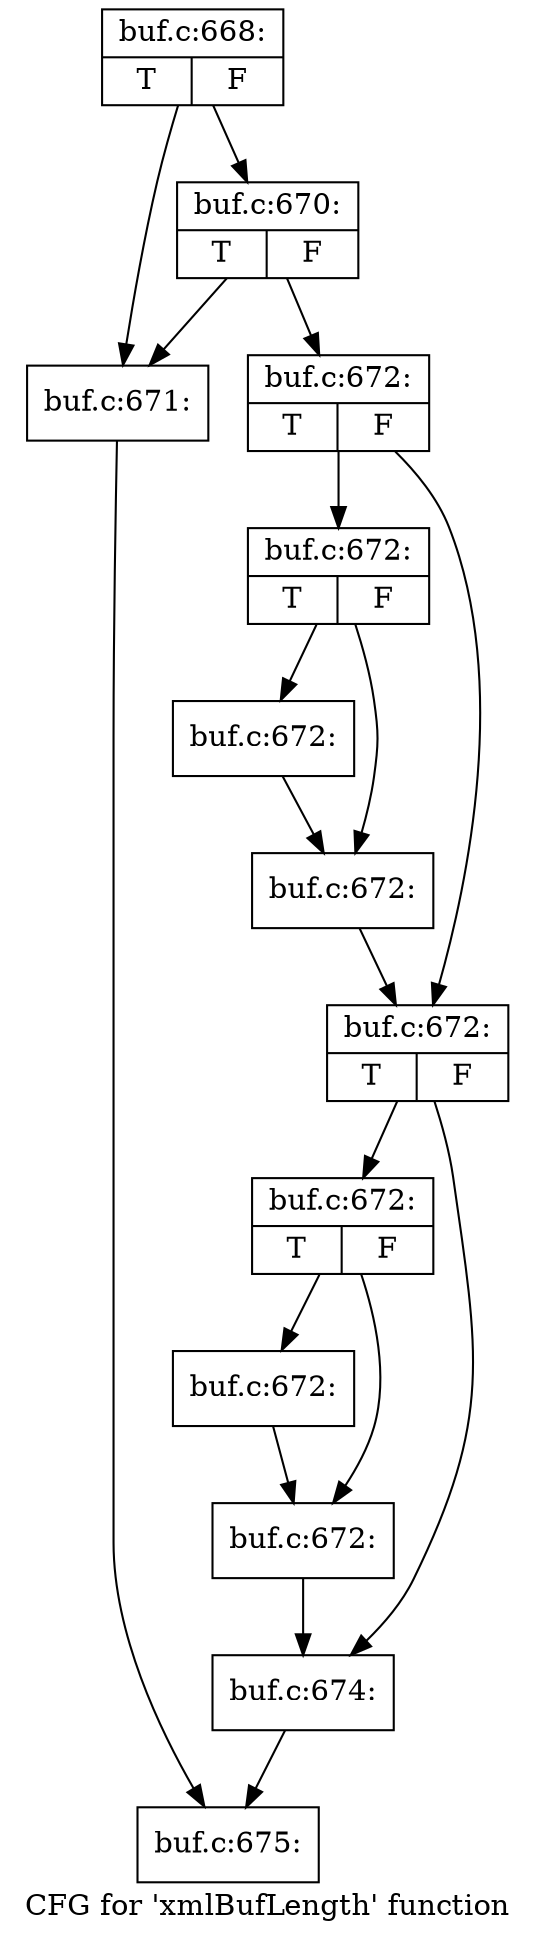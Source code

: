 digraph "CFG for 'xmlBufLength' function" {
	label="CFG for 'xmlBufLength' function";

	Node0x55b7de0 [shape=record,label="{buf.c:668:|{<s0>T|<s1>F}}"];
	Node0x55b7de0 -> Node0x55b7d40;
	Node0x55b7de0 -> Node0x55b7ca0;
	Node0x55b7d40 [shape=record,label="{buf.c:670:|{<s0>T|<s1>F}}"];
	Node0x55b7d40 -> Node0x55b7ca0;
	Node0x55b7d40 -> Node0x55b7cf0;
	Node0x55b7ca0 [shape=record,label="{buf.c:671:}"];
	Node0x55b7ca0 -> Node0x55b3190;
	Node0x55b7cf0 [shape=record,label="{buf.c:672:|{<s0>T|<s1>F}}"];
	Node0x55b7cf0 -> Node0x55b8bc0;
	Node0x55b7cf0 -> Node0x55b8c10;
	Node0x55b8bc0 [shape=record,label="{buf.c:672:|{<s0>T|<s1>F}}"];
	Node0x55b8bc0 -> Node0x55b9190;
	Node0x55b8bc0 -> Node0x55b91e0;
	Node0x55b9190 [shape=record,label="{buf.c:672:}"];
	Node0x55b9190 -> Node0x55b91e0;
	Node0x55b91e0 [shape=record,label="{buf.c:672:}"];
	Node0x55b91e0 -> Node0x55b8c10;
	Node0x55b8c10 [shape=record,label="{buf.c:672:|{<s0>T|<s1>F}}"];
	Node0x55b8c10 -> Node0x55b9880;
	Node0x55b8c10 -> Node0x55b98d0;
	Node0x55b9880 [shape=record,label="{buf.c:672:|{<s0>T|<s1>F}}"];
	Node0x55b9880 -> Node0x55b9d20;
	Node0x55b9880 -> Node0x5582df0;
	Node0x55b9d20 [shape=record,label="{buf.c:672:}"];
	Node0x55b9d20 -> Node0x5582df0;
	Node0x5582df0 [shape=record,label="{buf.c:672:}"];
	Node0x5582df0 -> Node0x55b98d0;
	Node0x55b98d0 [shape=record,label="{buf.c:674:}"];
	Node0x55b98d0 -> Node0x55b3190;
	Node0x55b3190 [shape=record,label="{buf.c:675:}"];
}
